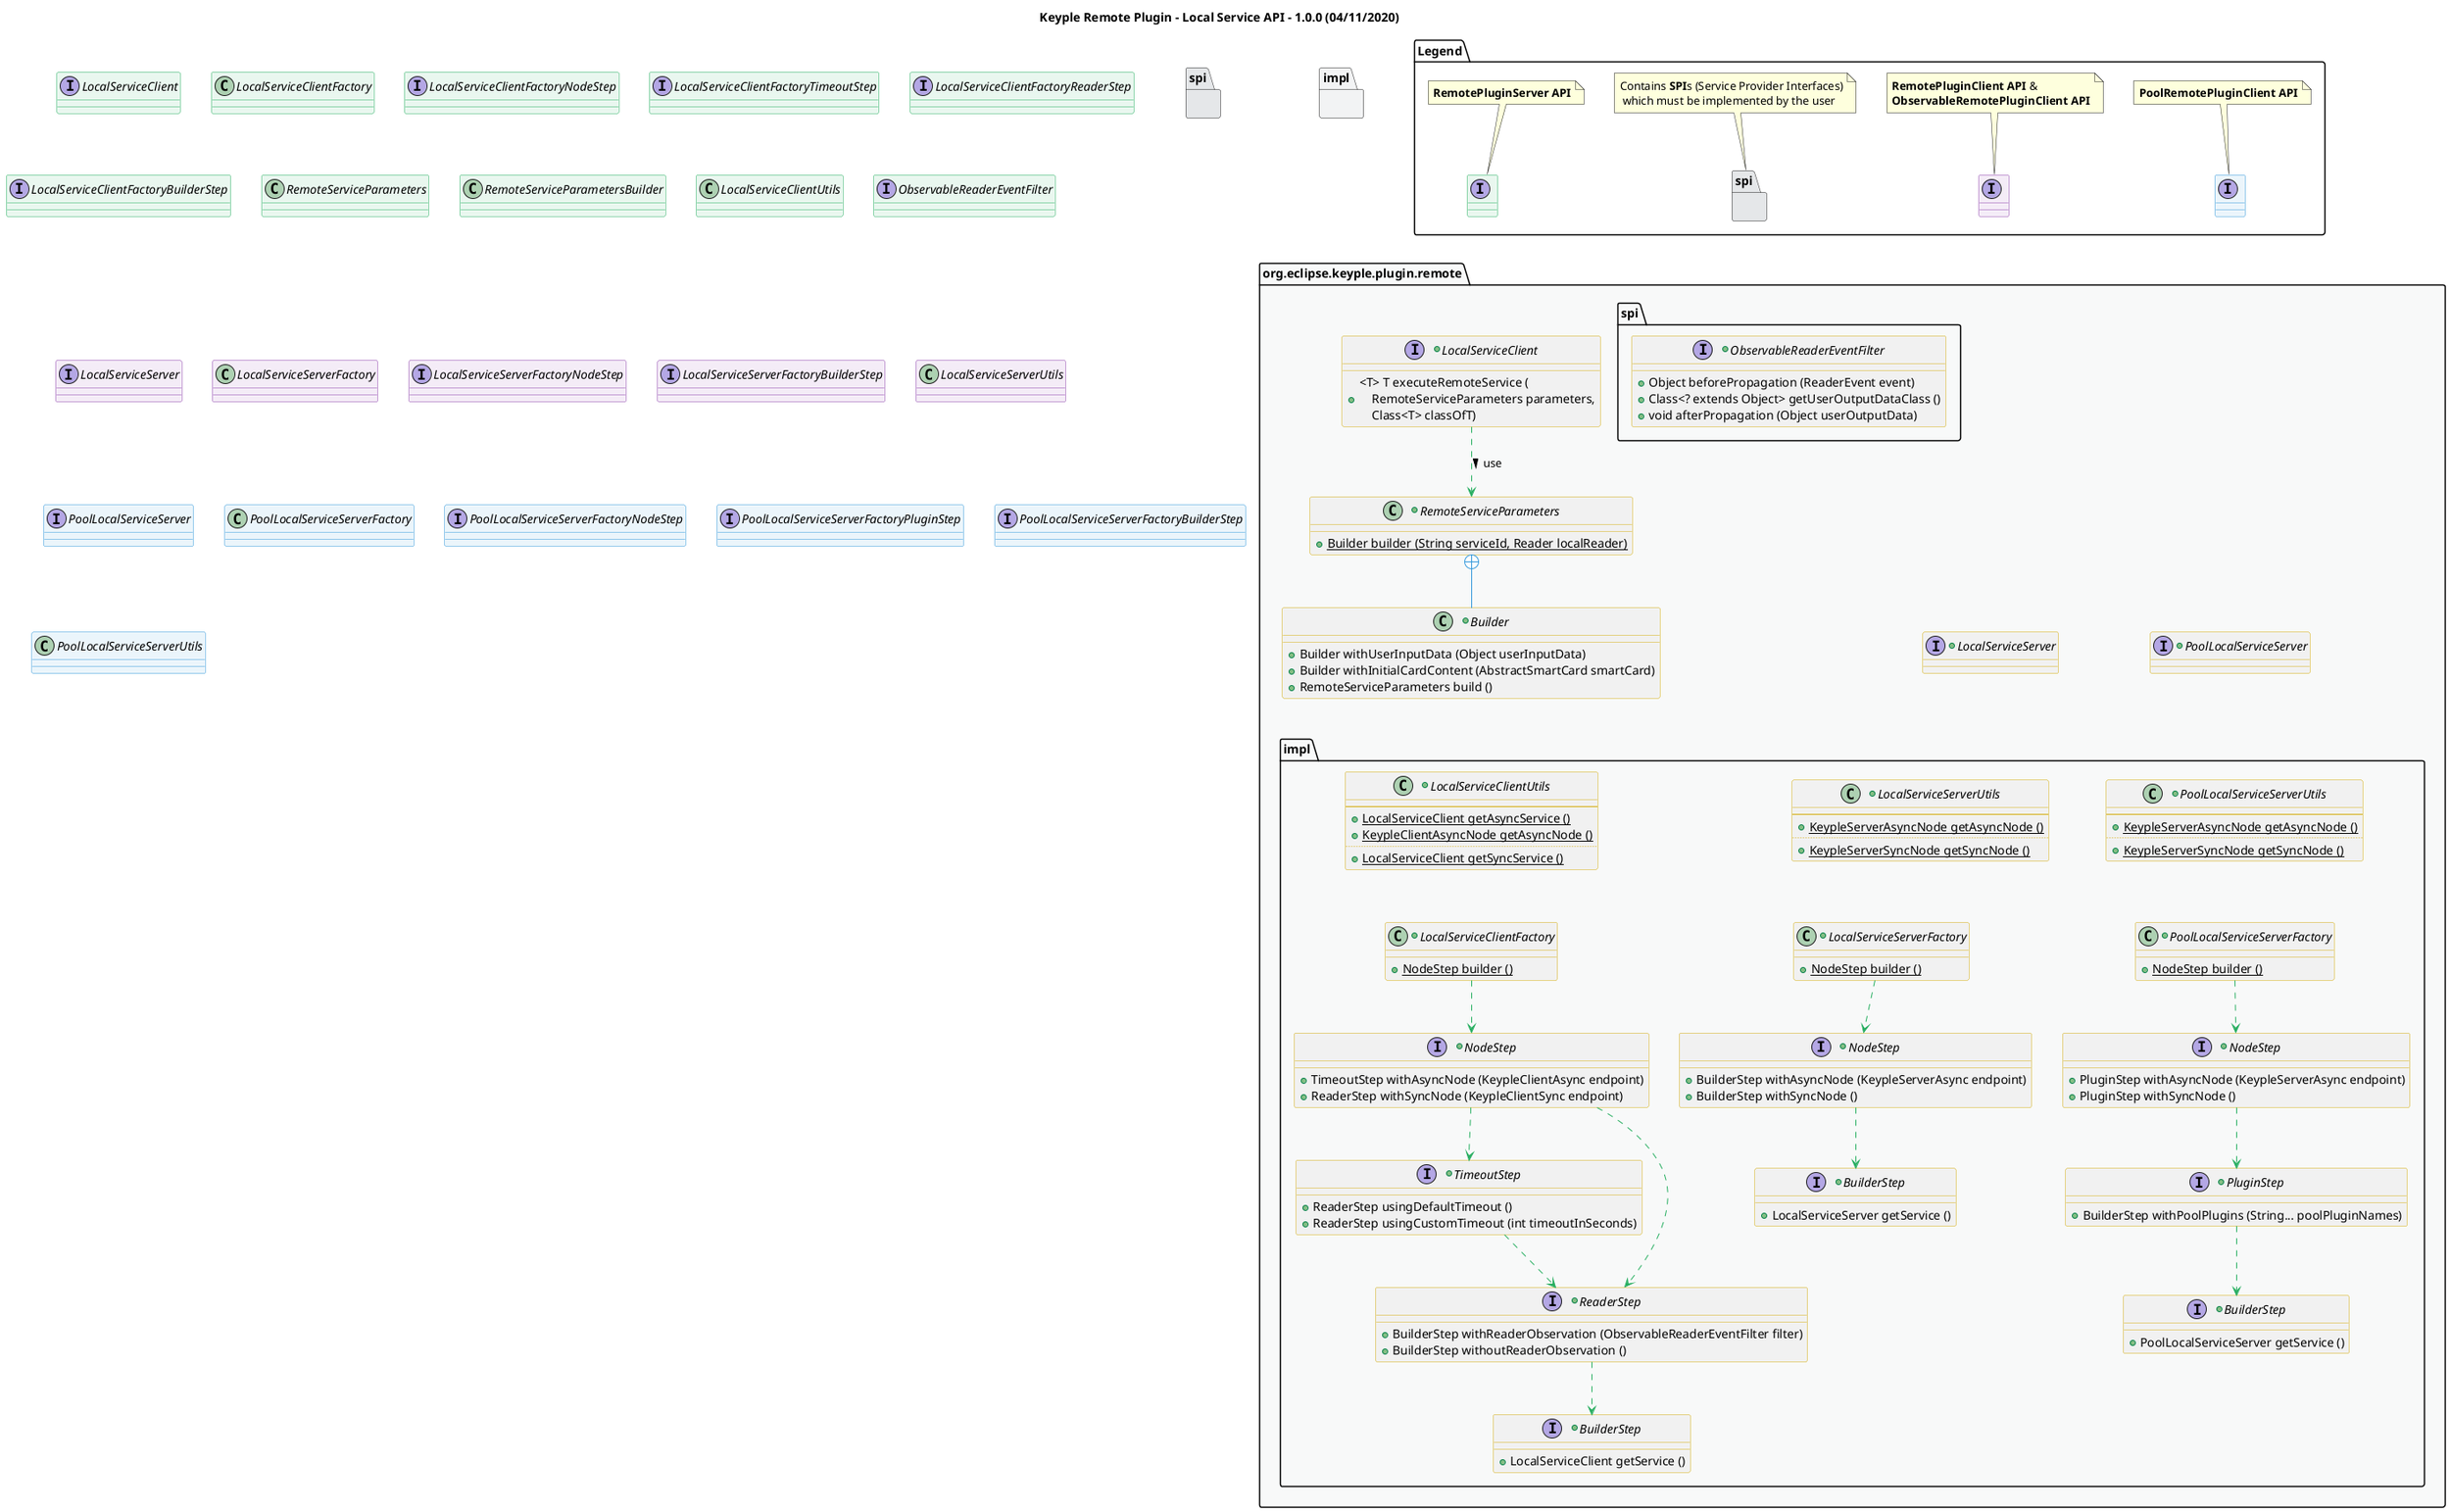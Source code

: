 @startuml
title
    Keyple Remote Plugin - Local Service API - 1.0.0 (04/11/2020)
end title

' == THEME ==

'Couleurs issues de : https://htmlcolorcodes.com/fr/tableau-de-couleur/tableau-de-couleur-design-plat/
!define C_GREY1 F8F9F9
!define C_GREY2 F2F3F4
!define C_GREY3 E5E7E9
!define C_GREY4 D7DBDD
!define C_GREY5 CACFD2
!define C_GREY6 BDC3C7
!define C_LINK 3498DB
!define C_USE 27AE60

skinparam Shadowing false
skinparam ClassFontStyle italic
skinparam ClassBorderColor #D4AC0D
skinparam stereotypeABorderColor #A9DCDF
skinparam stereotypeIBorderColor #B4A7E5
skinparam stereotypeCBorderColor #ADD1B2
skinparam stereotypeEBorderColor #EB93DF
' Red
skinparam ClassBackgroundColor<<red>> #FDEDEC
skinparam ClassBorderColor<<red>> #E74C3C
hide <<red>> stereotype
' Purple
skinparam ClassBackgroundColor<<purple>> #F4ECF7
skinparam ClassBorderColor<<purple>> #8E44AD
hide <<purple>> stereotype
' blue
skinparam ClassBackgroundColor<<blue>> #EBF5FB
skinparam ClassBorderColor<<blue>> #3498DB
hide <<blue>> stereotype
' Green
skinparam ClassBackgroundColor<<green>> #E9F7EF
skinparam ClassBorderColor<<green>> #27AE60
hide <<green>> stereotype
' Grey
skinparam ClassBackgroundColor<<grey>> #EAECEE
skinparam ClassBorderColor<<grey>> #2C3E50
hide <<grey>> stereotype

' == CONTENT ==

package Legend {
    interface " " as serverApi <<green>>
    note top of serverApi : **RemotePluginServer API**
    interface " " as clientApi <<purple>>
    note top of clientApi : **RemotePluginClient API** &\n**ObservableRemotePluginClient API**
    interface " " as poolClientApi <<blue>>
    note top of poolClientApi : **PoolRemotePluginClient API**
    package "spi" as legendSpi #C_GREY3 {}
    note top of legendSpi : Contains **SPI**s (Service Provider Interfaces)\n which must be implemented by the user
}

package "org.eclipse.keyple.plugin.remote" as root {

    +interface LocalServiceClient {
        +<T> T executeRemoteService (\n    RemoteServiceParameters parameters,\n    Class<T> classOfT)
    }
    +class RemoteServiceParameters {
        +{static} Builder builder (String serviceId, Reader localReader)
    }
    +class "Builder" as RemoteServiceParametersBuilder {
        +Builder withUserInputData (Object userInputData)
        +Builder withInitialCardContent (AbstractSmartCard smartCard)
        +RemoteServiceParameters build ()
    }
    +interface LocalServiceServer {
    }
    +interface PoolLocalServiceServer {
    }
    package spi {
        +interface ObservableReaderEventFilter {
            +Object beforePropagation (ReaderEvent event)
            +Class<? extends Object> getUserOutputDataClass ()
            +void afterPropagation (Object userOutputData)
        }
    }
    package impl as impl {
        ' Utilities
        +class LocalServiceClientUtils {
            --
            + {static} LocalServiceClient getAsyncService ()
            + {static} KeypleClientAsyncNode getAsyncNode ()
            ..
            + {static} LocalServiceClient getSyncService ()
        }
        +class LocalServiceServerUtils {
            --
            + {static} KeypleServerAsyncNode getAsyncNode ()
            ..
            + {static} KeypleServerSyncNode getSyncNode ()
        }
        +class PoolLocalServiceServerUtils {
            --
            + {static} KeypleServerAsyncNode getAsyncNode ()
            ..
            + {static} KeypleServerSyncNode getSyncNode ()
        }
        ' Factories
        +class LocalServiceClientFactory {
            + {static} NodeStep builder ()
        }
        +interface "NodeStep" as LocalServiceClientFactoryNodeStep {
            + TimeoutStep withAsyncNode (KeypleClientAsync endpoint)
            + ReaderStep withSyncNode (KeypleClientSync endpoint)
        }
        +interface "TimeoutStep" as LocalServiceClientFactoryTimeoutStep {
            + ReaderStep usingDefaultTimeout ()
            + ReaderStep usingCustomTimeout (int timeoutInSeconds)
        }
        +interface "ReaderStep" as LocalServiceClientFactoryReaderStep {
            + BuilderStep withReaderObservation (ObservableReaderEventFilter filter)
            + BuilderStep withoutReaderObservation ()
        }
        +interface "BuilderStep" as LocalServiceClientFactoryBuilderStep {
            + LocalServiceClient getService ()
        }
        +class LocalServiceServerFactory {
            + {static} NodeStep builder ()
        }
        +interface "NodeStep" as LocalServiceServerFactoryNodeStep {
            + BuilderStep withAsyncNode (KeypleServerAsync endpoint)
            + BuilderStep withSyncNode ()
        }
        +interface "BuilderStep" as LocalServiceServerFactoryBuilderStep {
            + LocalServiceServer getService ()
        }
        +class PoolLocalServiceServerFactory {
            + {static} NodeStep builder ()
        }
        +interface "NodeStep" as PoolLocalServiceServerFactoryNodeStep {
            + PluginStep withAsyncNode (KeypleServerAsync endpoint)
            + PluginStep withSyncNode ()
        }
        +interface "PluginStep" as PoolLocalServiceServerFactoryPluginStep {
            + BuilderStep withPoolPlugins (String... poolPluginNames)
        }
        +interface "BuilderStep" as PoolLocalServiceServerFactoryBuilderStep {
            + PoolLocalServiceServer getService ()
        }
    }
}

' Associations
LocalServiceClient ..> RemoteServiceParameters #C_USE : use >
RemoteServiceParameters +-- RemoteServiceParametersBuilder #C_LINK

LocalServiceClientFactory ..> LocalServiceClientFactoryNodeStep #C_USE
LocalServiceClientFactoryNodeStep ..> LocalServiceClientFactoryTimeoutStep #C_USE
LocalServiceClientFactoryNodeStep ..> LocalServiceClientFactoryReaderStep #C_USE
LocalServiceClientFactoryTimeoutStep ..> LocalServiceClientFactoryReaderStep #C_USE
LocalServiceClientFactoryReaderStep ..> LocalServiceClientFactoryBuilderStep #C_USE

LocalServiceServerFactory ..> LocalServiceServerFactoryNodeStep #C_USE
LocalServiceServerFactoryNodeStep ..> LocalServiceServerFactoryBuilderStep #C_USE

PoolLocalServiceServerFactory ..> PoolLocalServiceServerFactoryNodeStep #C_USE
PoolLocalServiceServerFactoryNodeStep ..> PoolLocalServiceServerFactoryPluginStep #C_USE
PoolLocalServiceServerFactoryPluginStep ..> PoolLocalServiceServerFactoryBuilderStep #C_USE

' == LAYOUT ==

serverApi -[hidden]- LocalServiceClient
clientApi -[hidden]- LocalServiceServer
poolClientApi -[hidden]- PoolLocalServiceServer
legendSpi -[hidden]- ObservableReaderEventFilter

RemoteServiceParametersBuilder -[hidden]- LocalServiceClientUtils
LocalServiceServer -[hidden]- LocalServiceServerUtils
PoolLocalServiceServer -[hidden]- PoolLocalServiceServerUtils

LocalServiceClientUtils -[hidden]- LocalServiceClientFactory
LocalServiceServerUtils -[hidden]- LocalServiceServerFactory
PoolLocalServiceServerUtils -[hidden]- PoolLocalServiceServerFactory

' == STYLE ==

package root #C_GREY1 {}
package spi #C_GREY3 {}
package impl #C_GREY2 {}

interface LocalServiceClient <<green>>
class LocalServiceClientFactory <<green>>
interface LocalServiceClientFactoryNodeStep <<green>>
interface LocalServiceClientFactoryTimeoutStep <<green>>
interface LocalServiceClientFactoryReaderStep <<green>>
interface LocalServiceClientFactoryBuilderStep <<green>>
class RemoteServiceParameters <<green>>
class RemoteServiceParametersBuilder <<green>>
class LocalServiceClientUtils <<green>>
interface ObservableReaderEventFilter <<green>>

interface LocalServiceServer <<purple>>
class LocalServiceServerFactory <<purple>>
interface LocalServiceServerFactoryNodeStep <<purple>>
interface LocalServiceServerFactoryBuilderStep <<purple>>
class LocalServiceServerUtils <<purple>>

interface PoolLocalServiceServer <<blue>>
class PoolLocalServiceServerFactory <<blue>>
interface PoolLocalServiceServerFactoryNodeStep <<blue>>
interface PoolLocalServiceServerFactoryPluginStep <<blue>>
interface PoolLocalServiceServerFactoryBuilderStep <<blue>>
class PoolLocalServiceServerUtils <<blue>>

@enduml
